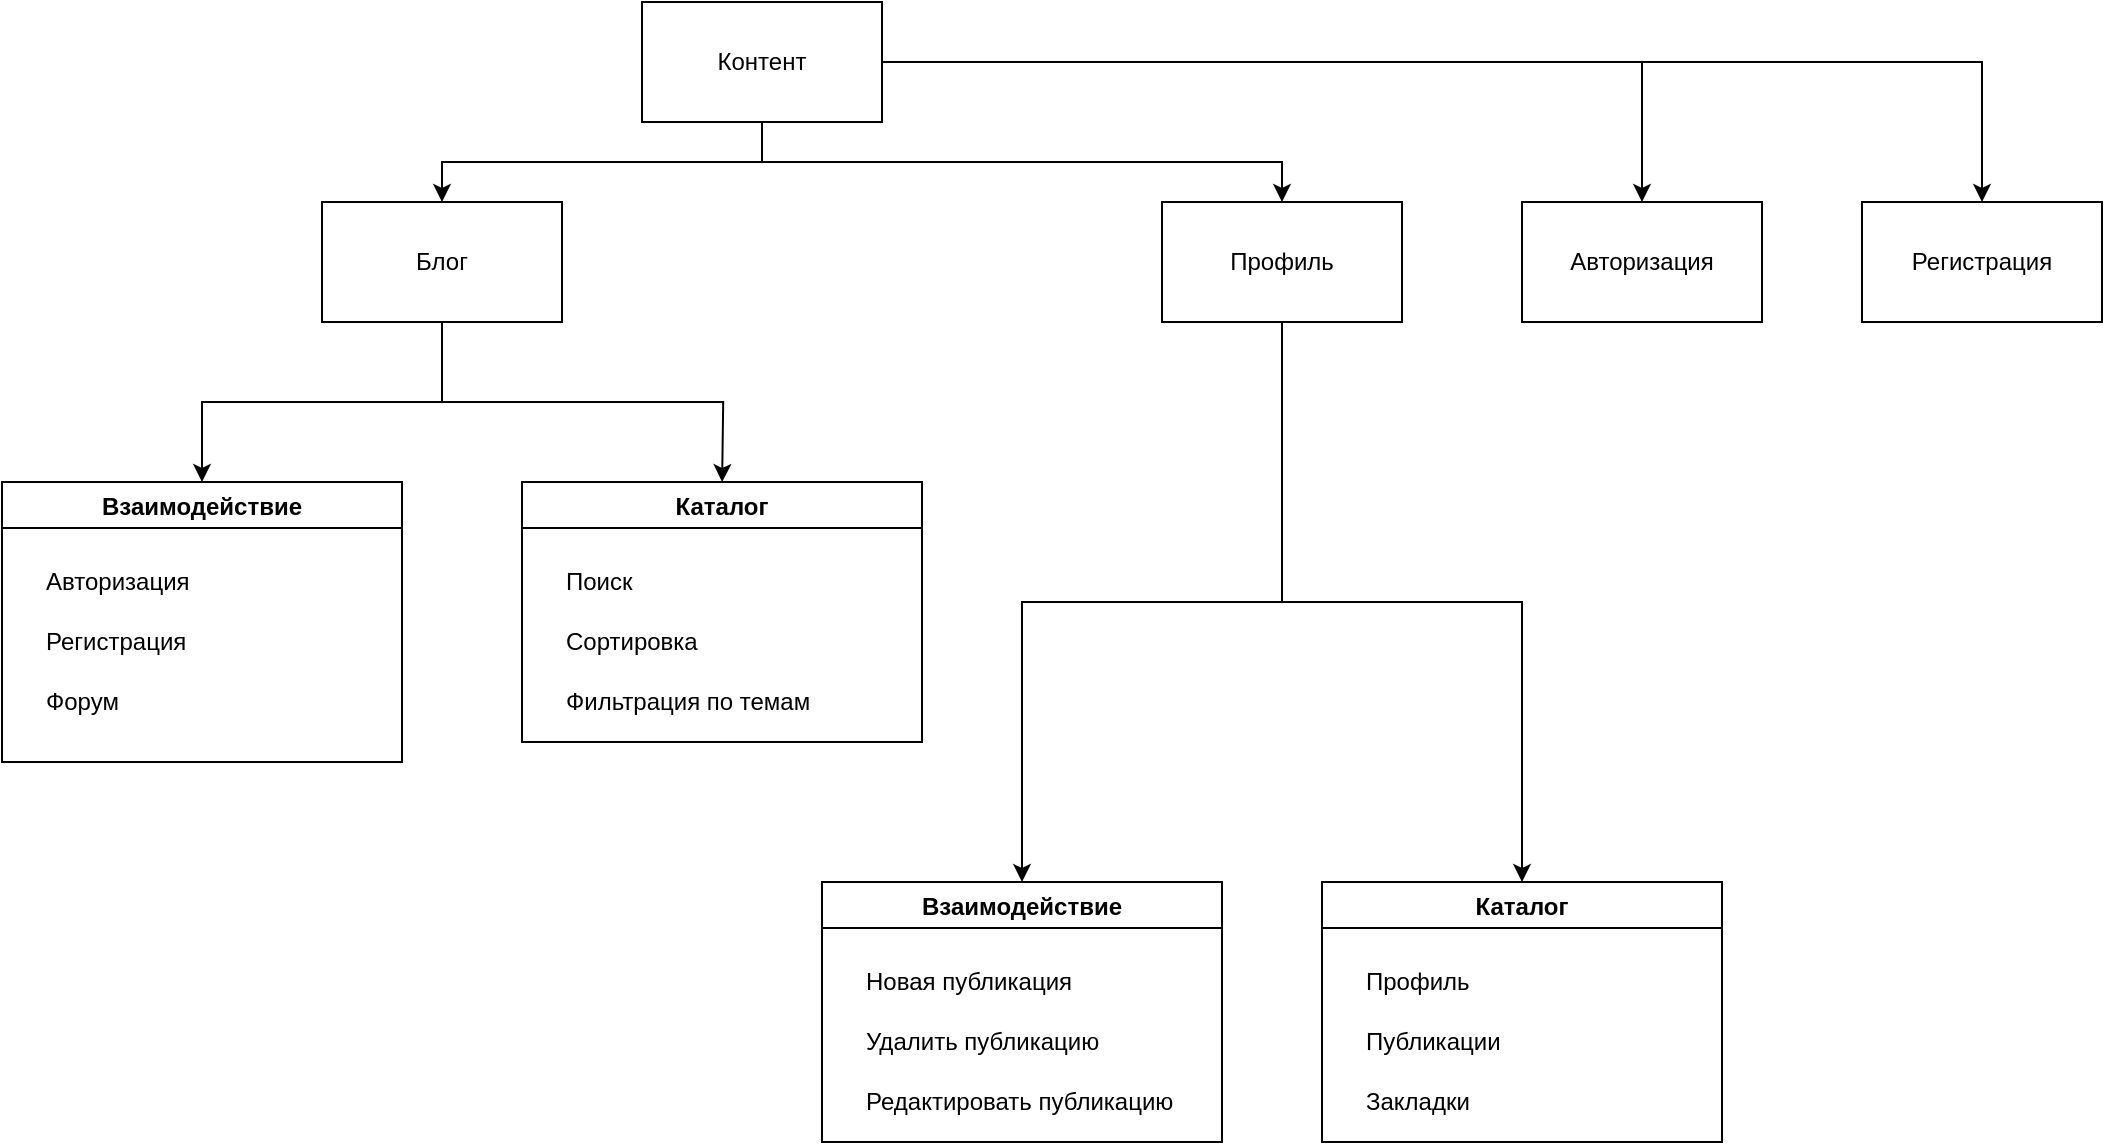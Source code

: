 <mxfile version="20.5.1" type="github">
  <diagram id="ev3gM72oX4F81STSSILX" name="Страница 1">
    <mxGraphModel dx="1363" dy="1198" grid="1" gridSize="10" guides="1" tooltips="1" connect="1" arrows="1" fold="1" page="1" pageScale="1" pageWidth="2336" pageHeight="1654" math="0" shadow="0">
      <root>
        <mxCell id="0" />
        <mxCell id="1" parent="0" />
        <mxCell id="hYmGf4uLbxK90djSfjMC-4" style="edgeStyle=orthogonalEdgeStyle;rounded=0;orthogonalLoop=1;jettySize=auto;html=1;exitX=0.5;exitY=1;exitDx=0;exitDy=0;" edge="1" parent="1" source="hYmGf4uLbxK90djSfjMC-1" target="hYmGf4uLbxK90djSfjMC-2">
          <mxGeometry relative="1" as="geometry" />
        </mxCell>
        <mxCell id="hYmGf4uLbxK90djSfjMC-5" style="edgeStyle=orthogonalEdgeStyle;rounded=0;orthogonalLoop=1;jettySize=auto;html=1;exitX=0.5;exitY=1;exitDx=0;exitDy=0;entryX=0.5;entryY=0;entryDx=0;entryDy=0;" edge="1" parent="1" source="hYmGf4uLbxK90djSfjMC-1" target="hYmGf4uLbxK90djSfjMC-3">
          <mxGeometry relative="1" as="geometry" />
        </mxCell>
        <mxCell id="hYmGf4uLbxK90djSfjMC-8" style="edgeStyle=orthogonalEdgeStyle;rounded=0;orthogonalLoop=1;jettySize=auto;html=1;exitX=1;exitY=0.5;exitDx=0;exitDy=0;" edge="1" parent="1" source="hYmGf4uLbxK90djSfjMC-1" target="hYmGf4uLbxK90djSfjMC-6">
          <mxGeometry relative="1" as="geometry" />
        </mxCell>
        <mxCell id="hYmGf4uLbxK90djSfjMC-9" style="edgeStyle=orthogonalEdgeStyle;rounded=0;orthogonalLoop=1;jettySize=auto;html=1;exitX=1;exitY=0.5;exitDx=0;exitDy=0;" edge="1" parent="1" source="hYmGf4uLbxK90djSfjMC-1" target="hYmGf4uLbxK90djSfjMC-7">
          <mxGeometry relative="1" as="geometry" />
        </mxCell>
        <mxCell id="hYmGf4uLbxK90djSfjMC-1" value="Контент" style="rounded=0;whiteSpace=wrap;html=1;" vertex="1" parent="1">
          <mxGeometry x="1160" y="240" width="120" height="60" as="geometry" />
        </mxCell>
        <mxCell id="hYmGf4uLbxK90djSfjMC-10" style="edgeStyle=orthogonalEdgeStyle;rounded=0;orthogonalLoop=1;jettySize=auto;html=1;exitX=0.5;exitY=1;exitDx=0;exitDy=0;" edge="1" parent="1" source="hYmGf4uLbxK90djSfjMC-2">
          <mxGeometry relative="1" as="geometry">
            <mxPoint x="1200.067" y="480" as="targetPoint" />
          </mxGeometry>
        </mxCell>
        <mxCell id="hYmGf4uLbxK90djSfjMC-21" style="edgeStyle=orthogonalEdgeStyle;rounded=0;orthogonalLoop=1;jettySize=auto;html=1;exitX=0.5;exitY=1;exitDx=0;exitDy=0;entryX=0.5;entryY=0;entryDx=0;entryDy=0;" edge="1" parent="1" source="hYmGf4uLbxK90djSfjMC-2" target="hYmGf4uLbxK90djSfjMC-17">
          <mxGeometry relative="1" as="geometry" />
        </mxCell>
        <mxCell id="hYmGf4uLbxK90djSfjMC-2" value="Блог" style="rounded=0;whiteSpace=wrap;html=1;" vertex="1" parent="1">
          <mxGeometry x="1000" y="340" width="120" height="60" as="geometry" />
        </mxCell>
        <mxCell id="hYmGf4uLbxK90djSfjMC-28" style="edgeStyle=orthogonalEdgeStyle;rounded=0;orthogonalLoop=1;jettySize=auto;html=1;exitX=0.5;exitY=1;exitDx=0;exitDy=0;entryX=0.5;entryY=0;entryDx=0;entryDy=0;" edge="1" parent="1" source="hYmGf4uLbxK90djSfjMC-3" target="hYmGf4uLbxK90djSfjMC-24">
          <mxGeometry relative="1" as="geometry" />
        </mxCell>
        <mxCell id="hYmGf4uLbxK90djSfjMC-33" style="edgeStyle=orthogonalEdgeStyle;rounded=0;orthogonalLoop=1;jettySize=auto;html=1;exitX=0.5;exitY=1;exitDx=0;exitDy=0;" edge="1" parent="1" source="hYmGf4uLbxK90djSfjMC-3" target="hYmGf4uLbxK90djSfjMC-29">
          <mxGeometry relative="1" as="geometry" />
        </mxCell>
        <mxCell id="hYmGf4uLbxK90djSfjMC-3" value="Профиль&lt;br&gt;" style="rounded=0;whiteSpace=wrap;html=1;" vertex="1" parent="1">
          <mxGeometry x="1420" y="340" width="120" height="60" as="geometry" />
        </mxCell>
        <mxCell id="hYmGf4uLbxK90djSfjMC-6" value="Авторизация" style="rounded=0;whiteSpace=wrap;html=1;" vertex="1" parent="1">
          <mxGeometry x="1600" y="340" width="120" height="60" as="geometry" />
        </mxCell>
        <mxCell id="hYmGf4uLbxK90djSfjMC-7" value="Регистрация" style="rounded=0;whiteSpace=wrap;html=1;" vertex="1" parent="1">
          <mxGeometry x="1770" y="340" width="120" height="60" as="geometry" />
        </mxCell>
        <mxCell id="hYmGf4uLbxK90djSfjMC-13" value="Каталог" style="swimlane;startSize=23;" vertex="1" parent="1">
          <mxGeometry x="1100" y="480" width="200" height="130" as="geometry" />
        </mxCell>
        <mxCell id="hYmGf4uLbxK90djSfjMC-15" value="Сортировка" style="text;html=1;align=left;verticalAlign=middle;resizable=0;points=[];autosize=1;strokeColor=none;fillColor=none;" vertex="1" parent="hYmGf4uLbxK90djSfjMC-13">
          <mxGeometry x="20" y="65" width="90" height="30" as="geometry" />
        </mxCell>
        <mxCell id="hYmGf4uLbxK90djSfjMC-14" value="Поиск" style="text;html=1;align=left;verticalAlign=middle;resizable=0;points=[];autosize=1;strokeColor=none;fillColor=none;" vertex="1" parent="hYmGf4uLbxK90djSfjMC-13">
          <mxGeometry x="20" y="35" width="60" height="30" as="geometry" />
        </mxCell>
        <mxCell id="hYmGf4uLbxK90djSfjMC-16" value="Фильтрация по темам" style="text;html=1;align=left;verticalAlign=middle;resizable=0;points=[];autosize=1;strokeColor=none;fillColor=none;" vertex="1" parent="hYmGf4uLbxK90djSfjMC-13">
          <mxGeometry x="20" y="95" width="150" height="30" as="geometry" />
        </mxCell>
        <mxCell id="hYmGf4uLbxK90djSfjMC-17" value="Взаимодействие" style="swimlane;startSize=23;" vertex="1" parent="1">
          <mxGeometry x="840" y="480" width="200" height="140" as="geometry" />
        </mxCell>
        <mxCell id="hYmGf4uLbxK90djSfjMC-18" value="Регистрация" style="text;html=1;align=left;verticalAlign=middle;resizable=0;points=[];autosize=1;strokeColor=none;fillColor=none;" vertex="1" parent="hYmGf4uLbxK90djSfjMC-17">
          <mxGeometry x="20" y="65" width="90" height="30" as="geometry" />
        </mxCell>
        <mxCell id="hYmGf4uLbxK90djSfjMC-19" value="Авторизация" style="text;html=1;align=left;verticalAlign=middle;resizable=0;points=[];autosize=1;strokeColor=none;fillColor=none;" vertex="1" parent="hYmGf4uLbxK90djSfjMC-17">
          <mxGeometry x="20" y="35" width="100" height="30" as="geometry" />
        </mxCell>
        <mxCell id="hYmGf4uLbxK90djSfjMC-20" value="Форум" style="text;html=1;align=left;verticalAlign=middle;resizable=0;points=[];autosize=1;strokeColor=none;fillColor=none;" vertex="1" parent="hYmGf4uLbxK90djSfjMC-17">
          <mxGeometry x="20" y="95" width="60" height="30" as="geometry" />
        </mxCell>
        <mxCell id="hYmGf4uLbxK90djSfjMC-24" value="Каталог" style="swimlane;startSize=23;" vertex="1" parent="1">
          <mxGeometry x="1500" y="680" width="200" height="130" as="geometry" />
        </mxCell>
        <mxCell id="hYmGf4uLbxK90djSfjMC-25" value="Публикации" style="text;html=1;align=left;verticalAlign=middle;resizable=0;points=[];autosize=1;strokeColor=none;fillColor=none;" vertex="1" parent="hYmGf4uLbxK90djSfjMC-24">
          <mxGeometry x="20" y="65" width="90" height="30" as="geometry" />
        </mxCell>
        <mxCell id="hYmGf4uLbxK90djSfjMC-26" value="Профиль" style="text;html=1;align=left;verticalAlign=middle;resizable=0;points=[];autosize=1;strokeColor=none;fillColor=none;" vertex="1" parent="hYmGf4uLbxK90djSfjMC-24">
          <mxGeometry x="20" y="35" width="80" height="30" as="geometry" />
        </mxCell>
        <mxCell id="hYmGf4uLbxK90djSfjMC-27" value="Закладки" style="text;html=1;align=left;verticalAlign=middle;resizable=0;points=[];autosize=1;strokeColor=none;fillColor=none;" vertex="1" parent="hYmGf4uLbxK90djSfjMC-24">
          <mxGeometry x="20" y="95" width="80" height="30" as="geometry" />
        </mxCell>
        <mxCell id="hYmGf4uLbxK90djSfjMC-29" value="Взаимодействие" style="swimlane;startSize=23;" vertex="1" parent="1">
          <mxGeometry x="1250" y="680" width="200" height="130" as="geometry" />
        </mxCell>
        <mxCell id="hYmGf4uLbxK90djSfjMC-30" value="Удалить публикацию" style="text;html=1;align=left;verticalAlign=middle;resizable=0;points=[];autosize=1;strokeColor=none;fillColor=none;" vertex="1" parent="hYmGf4uLbxK90djSfjMC-29">
          <mxGeometry x="20" y="65" width="140" height="30" as="geometry" />
        </mxCell>
        <mxCell id="hYmGf4uLbxK90djSfjMC-31" value="Новая публикация" style="text;html=1;align=left;verticalAlign=middle;resizable=0;points=[];autosize=1;strokeColor=none;fillColor=none;" vertex="1" parent="hYmGf4uLbxK90djSfjMC-29">
          <mxGeometry x="20" y="35" width="130" height="30" as="geometry" />
        </mxCell>
        <mxCell id="hYmGf4uLbxK90djSfjMC-32" value="Редактировать публикацию" style="text;html=1;align=left;verticalAlign=middle;resizable=0;points=[];autosize=1;strokeColor=none;fillColor=none;" vertex="1" parent="hYmGf4uLbxK90djSfjMC-29">
          <mxGeometry x="20" y="95" width="180" height="30" as="geometry" />
        </mxCell>
      </root>
    </mxGraphModel>
  </diagram>
</mxfile>
